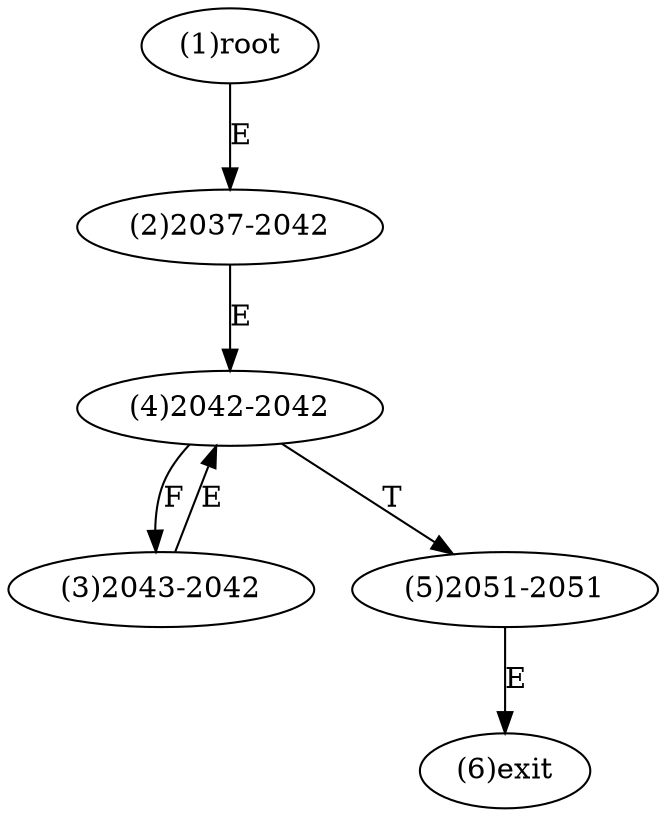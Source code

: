 digraph "" { 
1[ label="(1)root"];
2[ label="(2)2037-2042"];
3[ label="(3)2043-2042"];
4[ label="(4)2042-2042"];
5[ label="(5)2051-2051"];
6[ label="(6)exit"];
1->2[ label="E"];
2->4[ label="E"];
3->4[ label="E"];
4->3[ label="F"];
4->5[ label="T"];
5->6[ label="E"];
}